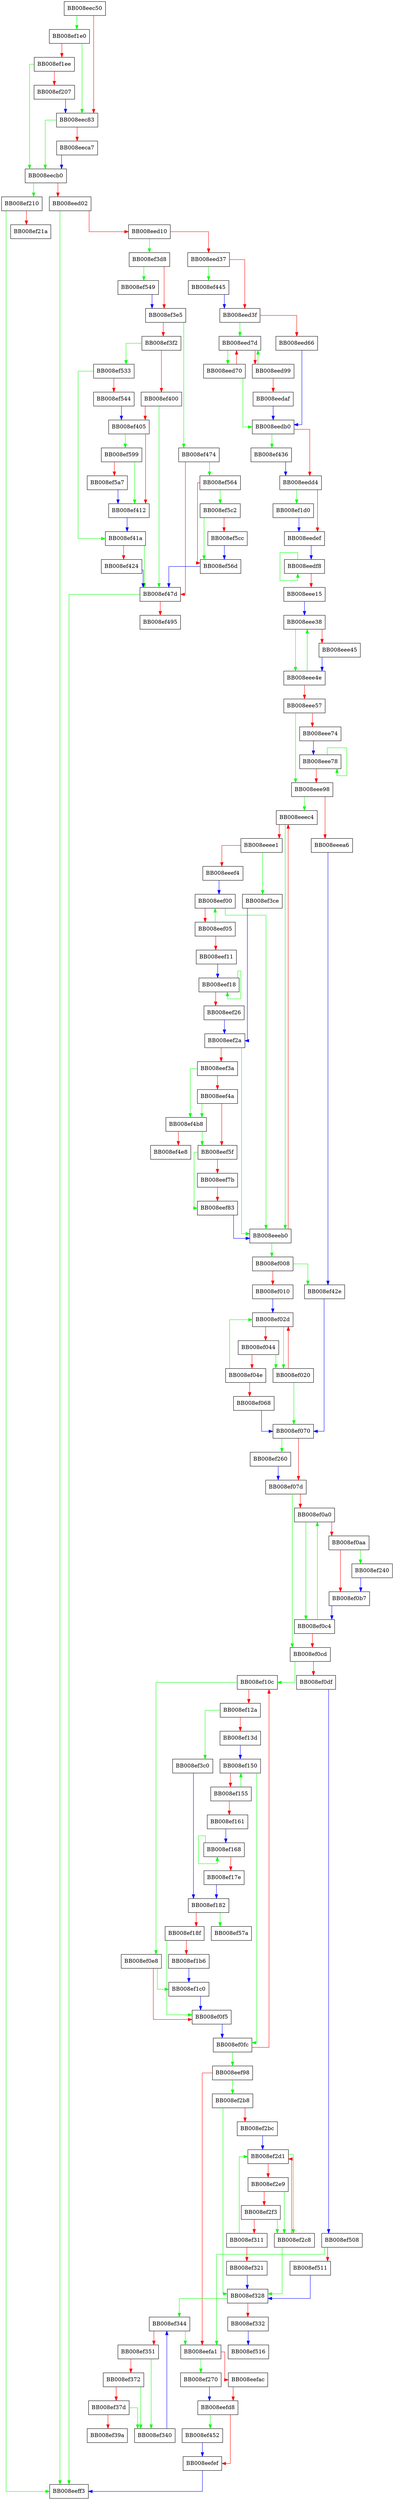 digraph dl_open_worker {
  node [shape="box"];
  graph [splines=ortho];
  BB008eec50 -> BB008ef1e0 [color="green"];
  BB008eec50 -> BB008eec83 [color="red"];
  BB008eec83 -> BB008eecb0 [color="green"];
  BB008eec83 -> BB008eeca7 [color="red"];
  BB008eeca7 -> BB008eecb0 [color="blue"];
  BB008eecb0 -> BB008ef210 [color="green"];
  BB008eecb0 -> BB008eed02 [color="red"];
  BB008eed02 -> BB008eeff3 [color="green"];
  BB008eed02 -> BB008eed10 [color="red"];
  BB008eed10 -> BB008ef3d8 [color="green"];
  BB008eed10 -> BB008eed37 [color="red"];
  BB008eed37 -> BB008ef445 [color="green"];
  BB008eed37 -> BB008eed3f [color="red"];
  BB008eed3f -> BB008eed7d [color="green"];
  BB008eed3f -> BB008eed66 [color="red"];
  BB008eed66 -> BB008eedb0 [color="blue"];
  BB008eed70 -> BB008eedb0 [color="green"];
  BB008eed70 -> BB008eed7d [color="red"];
  BB008eed7d -> BB008eed70 [color="green"];
  BB008eed7d -> BB008eed99 [color="red"];
  BB008eed99 -> BB008eed7d [color="green"];
  BB008eed99 -> BB008eedaf [color="red"];
  BB008eedaf -> BB008eedb0 [color="blue"];
  BB008eedb0 -> BB008ef436 [color="green"];
  BB008eedb0 -> BB008eedd4 [color="red"];
  BB008eedd4 -> BB008ef1d0 [color="green"];
  BB008eedd4 -> BB008eedef [color="red"];
  BB008eedef -> BB008eedf8 [color="blue"];
  BB008eedf8 -> BB008eedf8 [color="green"];
  BB008eedf8 -> BB008eee15 [color="red"];
  BB008eee15 -> BB008eee38 [color="blue"];
  BB008eee38 -> BB008eee4e [color="green"];
  BB008eee38 -> BB008eee45 [color="red"];
  BB008eee45 -> BB008eee4e [color="blue"];
  BB008eee4e -> BB008eee38 [color="green"];
  BB008eee4e -> BB008eee57 [color="red"];
  BB008eee57 -> BB008eee98 [color="green"];
  BB008eee57 -> BB008eee74 [color="red"];
  BB008eee74 -> BB008eee78 [color="blue"];
  BB008eee78 -> BB008eee78 [color="green"];
  BB008eee78 -> BB008eee98 [color="red"];
  BB008eee98 -> BB008eeec4 [color="green"];
  BB008eee98 -> BB008eeea6 [color="red"];
  BB008eeea6 -> BB008ef42e [color="blue"];
  BB008eeeb0 -> BB008ef008 [color="green"];
  BB008eeeb0 -> BB008eeec4 [color="red"];
  BB008eeec4 -> BB008eeeb0 [color="green"];
  BB008eeec4 -> BB008eeee1 [color="red"];
  BB008eeee1 -> BB008ef3ce [color="green"];
  BB008eeee1 -> BB008eeef4 [color="red"];
  BB008eeef4 -> BB008eef00 [color="blue"];
  BB008eef00 -> BB008eeeb0 [color="green"];
  BB008eef00 -> BB008eef05 [color="red"];
  BB008eef05 -> BB008eef00 [color="green"];
  BB008eef05 -> BB008eef11 [color="red"];
  BB008eef11 -> BB008eef18 [color="blue"];
  BB008eef18 -> BB008eef18 [color="green"];
  BB008eef18 -> BB008eef26 [color="red"];
  BB008eef26 -> BB008eef2a [color="blue"];
  BB008eef2a -> BB008eeeb0 [color="green"];
  BB008eef2a -> BB008eef3a [color="red"];
  BB008eef3a -> BB008ef4b8 [color="green"];
  BB008eef3a -> BB008eef4a [color="red"];
  BB008eef4a -> BB008ef4b8 [color="green"];
  BB008eef4a -> BB008eef5f [color="red"];
  BB008eef5f -> BB008eef83 [color="green"];
  BB008eef5f -> BB008eef7b [color="red"];
  BB008eef7b -> BB008eef83 [color="red"];
  BB008eef83 -> BB008eeeb0 [color="blue"];
  BB008eef98 -> BB008ef2b8 [color="green"];
  BB008eef98 -> BB008eefa1 [color="red"];
  BB008eefa1 -> BB008ef270 [color="green"];
  BB008eefa1 -> BB008eefac [color="red"];
  BB008eefac -> BB008eefd8 [color="red"];
  BB008eefd8 -> BB008ef452 [color="green"];
  BB008eefd8 -> BB008eefef [color="red"];
  BB008eefef -> BB008eeff3 [color="blue"];
  BB008ef008 -> BB008ef42e [color="green"];
  BB008ef008 -> BB008ef010 [color="red"];
  BB008ef010 -> BB008ef02d [color="blue"];
  BB008ef020 -> BB008ef070 [color="green"];
  BB008ef020 -> BB008ef02d [color="red"];
  BB008ef02d -> BB008ef020 [color="green"];
  BB008ef02d -> BB008ef044 [color="red"];
  BB008ef044 -> BB008ef020 [color="green"];
  BB008ef044 -> BB008ef04e [color="red"];
  BB008ef04e -> BB008ef02d [color="green"];
  BB008ef04e -> BB008ef068 [color="red"];
  BB008ef068 -> BB008ef070 [color="blue"];
  BB008ef070 -> BB008ef260 [color="green"];
  BB008ef070 -> BB008ef07d [color="red"];
  BB008ef07d -> BB008ef0cd [color="green"];
  BB008ef07d -> BB008ef0a0 [color="red"];
  BB008ef0a0 -> BB008ef0c4 [color="green"];
  BB008ef0a0 -> BB008ef0aa [color="red"];
  BB008ef0aa -> BB008ef240 [color="green"];
  BB008ef0aa -> BB008ef0b7 [color="red"];
  BB008ef0b7 -> BB008ef0c4 [color="blue"];
  BB008ef0c4 -> BB008ef0a0 [color="green"];
  BB008ef0c4 -> BB008ef0cd [color="red"];
  BB008ef0cd -> BB008ef10c [color="green"];
  BB008ef0cd -> BB008ef0df [color="red"];
  BB008ef0df -> BB008ef508 [color="blue"];
  BB008ef0e8 -> BB008ef1c0 [color="green"];
  BB008ef0e8 -> BB008ef0f5 [color="red"];
  BB008ef0f5 -> BB008ef0fc [color="blue"];
  BB008ef0fc -> BB008eef98 [color="green"];
  BB008ef0fc -> BB008ef10c [color="red"];
  BB008ef10c -> BB008ef0e8 [color="green"];
  BB008ef10c -> BB008ef12a [color="red"];
  BB008ef12a -> BB008ef3c0 [color="green"];
  BB008ef12a -> BB008ef13d [color="red"];
  BB008ef13d -> BB008ef150 [color="blue"];
  BB008ef150 -> BB008ef0fc [color="green"];
  BB008ef150 -> BB008ef155 [color="red"];
  BB008ef155 -> BB008ef150 [color="green"];
  BB008ef155 -> BB008ef161 [color="red"];
  BB008ef161 -> BB008ef168 [color="blue"];
  BB008ef168 -> BB008ef168 [color="green"];
  BB008ef168 -> BB008ef17e [color="red"];
  BB008ef17e -> BB008ef182 [color="blue"];
  BB008ef182 -> BB008ef57a [color="green"];
  BB008ef182 -> BB008ef18f [color="red"];
  BB008ef18f -> BB008ef0f5 [color="green"];
  BB008ef18f -> BB008ef1b6 [color="red"];
  BB008ef1b6 -> BB008ef1c0 [color="blue"];
  BB008ef1c0 -> BB008ef0f5 [color="blue"];
  BB008ef1d0 -> BB008eedef [color="blue"];
  BB008ef1e0 -> BB008eec83 [color="green"];
  BB008ef1e0 -> BB008ef1ee [color="red"];
  BB008ef1ee -> BB008eecb0 [color="green"];
  BB008ef1ee -> BB008ef207 [color="red"];
  BB008ef207 -> BB008eec83 [color="blue"];
  BB008ef210 -> BB008eeff3 [color="green"];
  BB008ef210 -> BB008ef21a [color="red"];
  BB008ef240 -> BB008ef0b7 [color="blue"];
  BB008ef260 -> BB008ef07d [color="blue"];
  BB008ef270 -> BB008eefd8 [color="blue"];
  BB008ef2b8 -> BB008ef328 [color="green"];
  BB008ef2b8 -> BB008ef2bc [color="red"];
  BB008ef2bc -> BB008ef2d1 [color="blue"];
  BB008ef2c8 -> BB008ef328 [color="green"];
  BB008ef2c8 -> BB008ef2d1 [color="red"];
  BB008ef2d1 -> BB008ef2c8 [color="green"];
  BB008ef2d1 -> BB008ef2e9 [color="red"];
  BB008ef2e9 -> BB008ef2c8 [color="green"];
  BB008ef2e9 -> BB008ef2f3 [color="red"];
  BB008ef2f3 -> BB008ef2c8 [color="green"];
  BB008ef2f3 -> BB008ef311 [color="red"];
  BB008ef311 -> BB008ef2d1 [color="green"];
  BB008ef311 -> BB008ef321 [color="red"];
  BB008ef321 -> BB008ef328 [color="blue"];
  BB008ef328 -> BB008ef344 [color="green"];
  BB008ef328 -> BB008ef332 [color="red"];
  BB008ef332 -> BB008ef516 [color="blue"];
  BB008ef340 -> BB008ef344 [color="blue"];
  BB008ef344 -> BB008eefa1 [color="green"];
  BB008ef344 -> BB008ef351 [color="red"];
  BB008ef351 -> BB008ef340 [color="green"];
  BB008ef351 -> BB008ef372 [color="red"];
  BB008ef372 -> BB008ef340 [color="green"];
  BB008ef372 -> BB008ef37d [color="red"];
  BB008ef37d -> BB008ef340 [color="green"];
  BB008ef37d -> BB008ef39a [color="red"];
  BB008ef3c0 -> BB008ef182 [color="blue"];
  BB008ef3ce -> BB008eef2a [color="blue"];
  BB008ef3d8 -> BB008ef549 [color="green"];
  BB008ef3d8 -> BB008ef3e5 [color="red"];
  BB008ef3e5 -> BB008ef474 [color="green"];
  BB008ef3e5 -> BB008ef3f2 [color="red"];
  BB008ef3f2 -> BB008ef533 [color="green"];
  BB008ef3f2 -> BB008ef400 [color="red"];
  BB008ef400 -> BB008ef47d [color="green"];
  BB008ef400 -> BB008ef405 [color="red"];
  BB008ef405 -> BB008ef599 [color="green"];
  BB008ef405 -> BB008ef412 [color="red"];
  BB008ef412 -> BB008ef41a [color="blue"];
  BB008ef41a -> BB008ef47d [color="green"];
  BB008ef41a -> BB008ef424 [color="red"];
  BB008ef424 -> BB008ef47d [color="blue"];
  BB008ef42e -> BB008ef070 [color="blue"];
  BB008ef436 -> BB008eedd4 [color="blue"];
  BB008ef445 -> BB008eed3f [color="blue"];
  BB008ef452 -> BB008eefef [color="blue"];
  BB008ef474 -> BB008ef564 [color="green"];
  BB008ef474 -> BB008ef47d [color="red"];
  BB008ef47d -> BB008eeff3 [color="green"];
  BB008ef47d -> BB008ef495 [color="red"];
  BB008ef4b8 -> BB008eef5f [color="green"];
  BB008ef4b8 -> BB008ef4e8 [color="red"];
  BB008ef508 -> BB008eefa1 [color="green"];
  BB008ef508 -> BB008ef511 [color="red"];
  BB008ef511 -> BB008ef328 [color="blue"];
  BB008ef533 -> BB008ef41a [color="green"];
  BB008ef533 -> BB008ef544 [color="red"];
  BB008ef544 -> BB008ef405 [color="blue"];
  BB008ef549 -> BB008ef3e5 [color="blue"];
  BB008ef564 -> BB008ef5c2 [color="green"];
  BB008ef564 -> BB008ef56d [color="red"];
  BB008ef56d -> BB008ef47d [color="blue"];
  BB008ef599 -> BB008ef412 [color="green"];
  BB008ef599 -> BB008ef5a7 [color="red"];
  BB008ef5a7 -> BB008ef412 [color="blue"];
  BB008ef5c2 -> BB008ef56d [color="green"];
  BB008ef5c2 -> BB008ef5cc [color="red"];
  BB008ef5cc -> BB008ef56d [color="blue"];
}